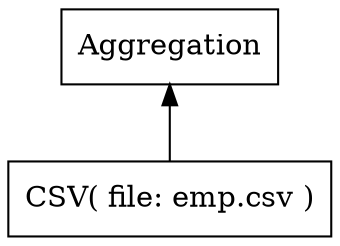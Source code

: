 digraph example1 {
    node [shape=record];
    rankdir=BT;
    nodesep=0.5;
    ordering="in";
    popkeyPOPKey1v1 -> popkeyPOPKey2v1;
    popkeyPOPKey1v1[label="CSV(  file: emp.csv )"];
    popkeyPOPKey2v1[label="Aggregation"];
}

